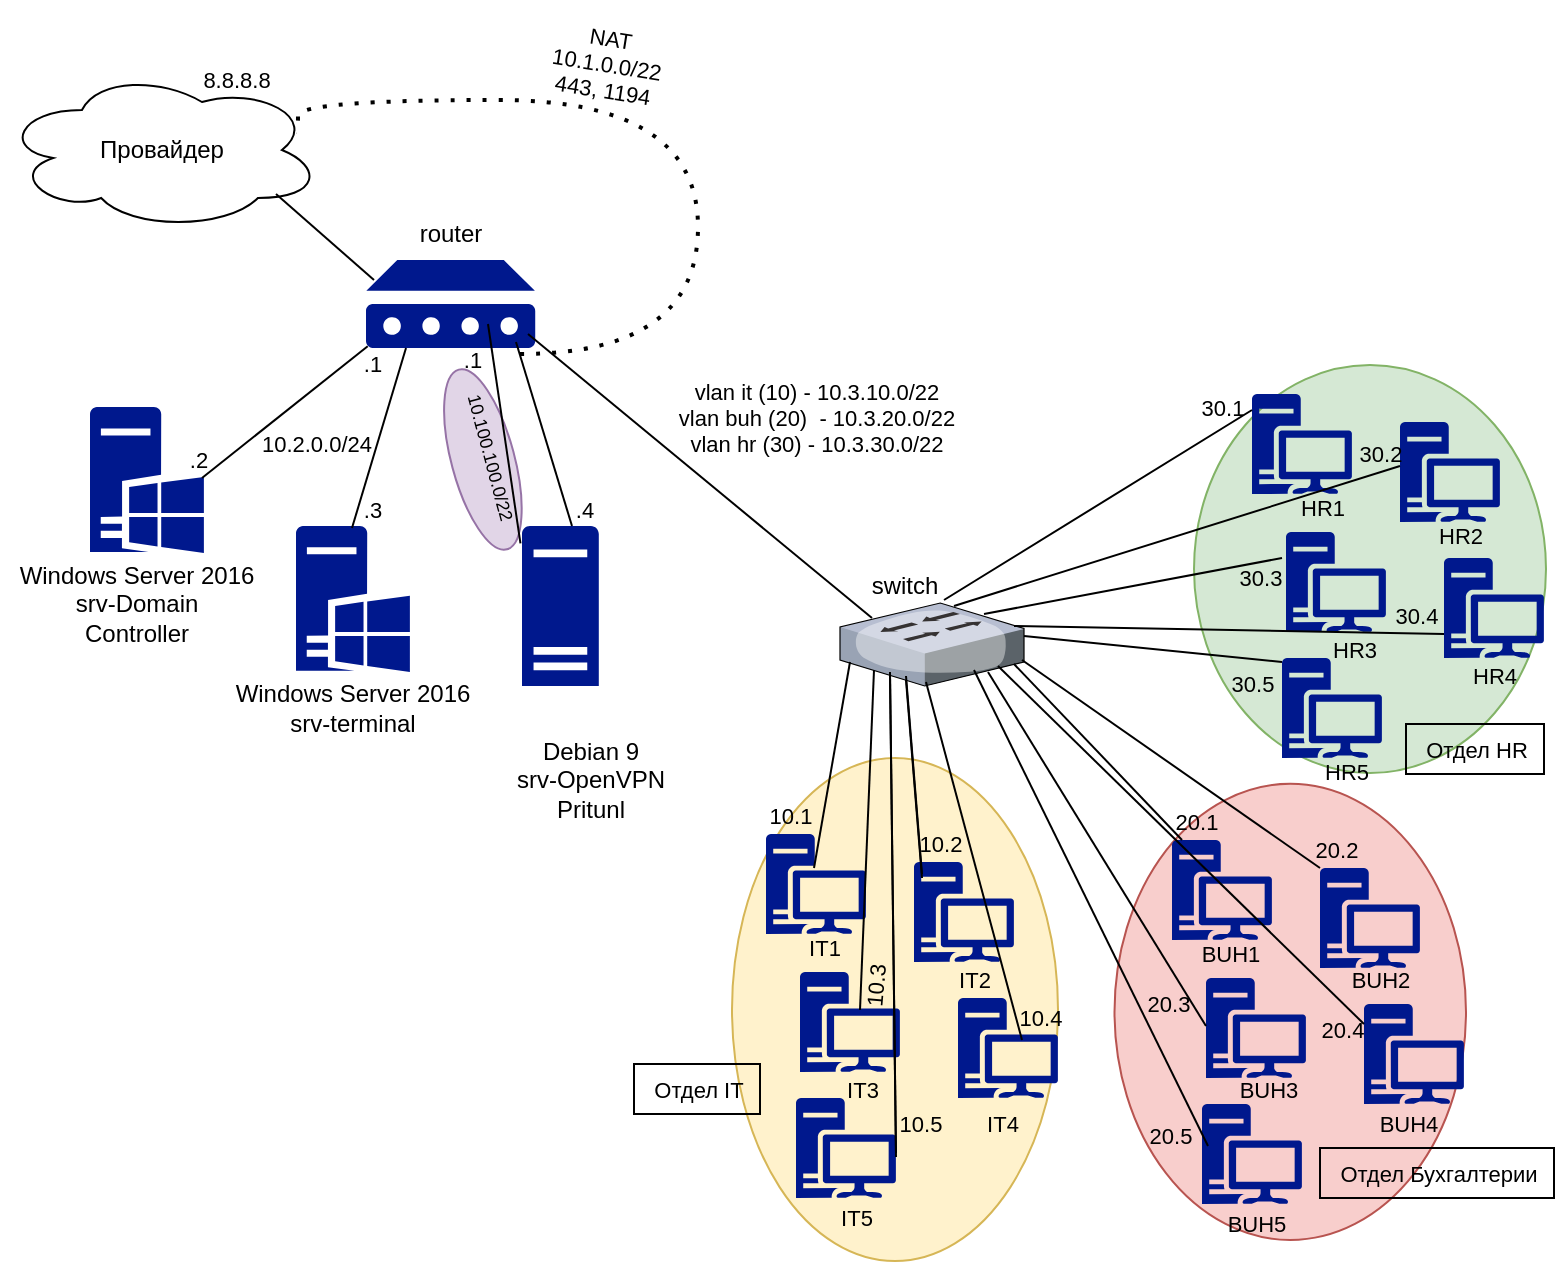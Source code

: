 <mxfile version="21.3.2" type="github">
  <diagram name="Страница 1" id="rEwbCsOrJg5nvZE1eSxs">
    <mxGraphModel dx="990" dy="1017" grid="0" gridSize="10" guides="1" tooltips="1" connect="1" arrows="1" fold="1" page="1" pageScale="1" pageWidth="4681" pageHeight="3300" math="0" shadow="0">
      <root>
        <mxCell id="0" />
        <mxCell id="1" parent="0" />
        <mxCell id="nIQTlwYZVcQ3aSd5fRFl-117" value="" style="ellipse;whiteSpace=wrap;html=1;fontFamily=Helvetica;fontSize=11;fillColor=#e1d5e7;strokeColor=#9673a6;rotation=75;" parent="1" vertex="1">
          <mxGeometry x="706.94" y="444" width="93" height="31.48" as="geometry" />
        </mxCell>
        <mxCell id="nIQTlwYZVcQ3aSd5fRFl-116" value="" style="ellipse;whiteSpace=wrap;html=1;fontFamily=Helvetica;fontSize=11;fillColor=#d5e8d4;strokeColor=#82b366;" parent="1" vertex="1">
          <mxGeometry x="1109" y="412.5" width="176" height="204" as="geometry" />
        </mxCell>
        <mxCell id="nIQTlwYZVcQ3aSd5fRFl-115" value="" style="ellipse;whiteSpace=wrap;html=1;fontFamily=Helvetica;fontSize=11;fillColor=#f8cecc;strokeColor=#b85450;" parent="1" vertex="1">
          <mxGeometry x="1069.25" y="621.88" width="175.75" height="228.12" as="geometry" />
        </mxCell>
        <mxCell id="nIQTlwYZVcQ3aSd5fRFl-114" value="" style="ellipse;whiteSpace=wrap;html=1;fontFamily=Helvetica;fontSize=11;fillColor=#fff2cc;strokeColor=#d6b656;" parent="1" vertex="1">
          <mxGeometry x="878" y="609" width="163" height="251.5" as="geometry" />
        </mxCell>
        <mxCell id="nIQTlwYZVcQ3aSd5fRFl-1" value="" style="sketch=0;aspect=fixed;pointerEvents=1;shadow=0;dashed=0;html=1;strokeColor=none;labelPosition=center;verticalLabelPosition=bottom;verticalAlign=top;align=center;fillColor=#00188D;shape=mxgraph.mscae.enterprise.windows_server;movable=0;resizable=0;rotatable=0;deletable=0;editable=0;locked=1;connectable=0;" parent="1" vertex="1">
          <mxGeometry x="557" y="433.56" width="56.94" height="73" as="geometry" />
        </mxCell>
        <mxCell id="nIQTlwYZVcQ3aSd5fRFl-2" value="" style="sketch=0;aspect=fixed;pointerEvents=1;shadow=0;dashed=0;html=1;strokeColor=none;labelPosition=center;verticalLabelPosition=bottom;verticalAlign=top;align=center;fillColor=#00188D;shape=mxgraph.mscae.enterprise.server_generic;movable=0;resizable=0;rotatable=0;deletable=0;editable=0;locked=1;connectable=0;" parent="1" vertex="1">
          <mxGeometry x="773" y="493" width="38.4" height="80" as="geometry" />
        </mxCell>
        <mxCell id="nIQTlwYZVcQ3aSd5fRFl-4" value="" style="shape=image;verticalLabelPosition=bottom;labelBackgroundColor=default;verticalAlign=top;aspect=fixed;imageAspect=0;image=https://www.debian.org/Pics/debian-logo-1024x576.png;movable=0;resizable=0;rotatable=0;deletable=0;editable=0;locked=1;connectable=0;" parent="1" vertex="1">
          <mxGeometry x="798" y="536.44" width="65" height="36.56" as="geometry" />
        </mxCell>
        <mxCell id="nIQTlwYZVcQ3aSd5fRFl-5" value="" style="sketch=0;aspect=fixed;pointerEvents=1;shadow=0;dashed=0;html=1;strokeColor=none;labelPosition=center;verticalLabelPosition=bottom;verticalAlign=top;align=center;fillColor=#00188D;shape=mxgraph.mscae.enterprise.windows_server;movable=0;resizable=0;rotatable=0;deletable=0;editable=0;locked=1;connectable=0;" parent="1" vertex="1">
          <mxGeometry x="660" y="493" width="56.94" height="73" as="geometry" />
        </mxCell>
        <mxCell id="nIQTlwYZVcQ3aSd5fRFl-6" value="Провайдер" style="ellipse;shape=cloud;whiteSpace=wrap;html=1;movable=0;resizable=0;rotatable=0;deletable=0;editable=0;locked=1;connectable=0;" parent="1" vertex="1">
          <mxGeometry x="512.97" y="265" width="160" height="80" as="geometry" />
        </mxCell>
        <mxCell id="nIQTlwYZVcQ3aSd5fRFl-9" value="" style="endArrow=none;html=1;rounded=0;movable=1;resizable=1;rotatable=1;deletable=1;editable=1;locked=0;connectable=1;" parent="1" edge="1">
          <mxGeometry width="50" height="50" relative="1" as="geometry">
            <mxPoint x="699" y="370" as="sourcePoint" />
            <mxPoint x="650" y="327" as="targetPoint" />
          </mxGeometry>
        </mxCell>
        <mxCell id="nIQTlwYZVcQ3aSd5fRFl-10" value="" style="endArrow=none;html=1;rounded=0;movable=0;resizable=0;rotatable=0;deletable=0;editable=0;locked=1;connectable=0;entryX=0.01;entryY=0.98;entryDx=0;entryDy=0;entryPerimeter=0;" parent="1" target="nIQTlwYZVcQ3aSd5fRFl-13" edge="1">
          <mxGeometry width="50" height="50" relative="1" as="geometry">
            <mxPoint x="613" y="469" as="sourcePoint" />
            <mxPoint x="677" y="401" as="targetPoint" />
          </mxGeometry>
        </mxCell>
        <mxCell id="nIQTlwYZVcQ3aSd5fRFl-13" value="" style="sketch=0;aspect=fixed;pointerEvents=1;shadow=0;dashed=0;html=1;strokeColor=none;labelPosition=center;verticalLabelPosition=bottom;verticalAlign=top;align=center;fillColor=#00188D;shape=mxgraph.mscae.enterprise.device;movable=0;resizable=0;rotatable=0;deletable=0;editable=0;locked=1;connectable=0;" parent="1" vertex="1">
          <mxGeometry x="695" y="360" width="84.62" height="44" as="geometry" />
        </mxCell>
        <mxCell id="nIQTlwYZVcQ3aSd5fRFl-14" value="" style="endArrow=none;html=1;rounded=0;movable=1;resizable=1;rotatable=1;deletable=1;editable=1;locked=0;connectable=1;" parent="1" edge="1">
          <mxGeometry width="50" height="50" relative="1" as="geometry">
            <mxPoint x="688" y="494" as="sourcePoint" />
            <mxPoint x="715" y="404" as="targetPoint" />
          </mxGeometry>
        </mxCell>
        <mxCell id="nIQTlwYZVcQ3aSd5fRFl-15" value="" style="endArrow=none;html=1;rounded=0;movable=0;resizable=0;rotatable=0;deletable=0;editable=0;locked=1;connectable=0;exitX=-0.02;exitY=0.109;exitDx=0;exitDy=0;exitPerimeter=0;" parent="1" source="nIQTlwYZVcQ3aSd5fRFl-2" edge="1">
          <mxGeometry width="50" height="50" relative="1" as="geometry">
            <mxPoint x="919" y="506" as="sourcePoint" />
            <mxPoint x="756" y="392" as="targetPoint" />
          </mxGeometry>
        </mxCell>
        <mxCell id="nIQTlwYZVcQ3aSd5fRFl-16" value="" style="shape=image;verticalLabelPosition=bottom;labelBackgroundColor=default;verticalAlign=top;aspect=fixed;imageAspect=0;image=https://pritunl.com/img/pritunl_onelogin.png;movable=0;resizable=0;rotatable=0;deletable=0;editable=0;locked=1;connectable=0;" parent="1" vertex="1">
          <mxGeometry x="773" y="573" width="78" height="30" as="geometry" />
        </mxCell>
        <mxCell id="nIQTlwYZVcQ3aSd5fRFl-18" value="" style="verticalLabelPosition=bottom;sketch=0;aspect=fixed;html=1;verticalAlign=top;strokeColor=none;align=center;outlineConnect=0;shape=mxgraph.citrix.switch;movable=0;resizable=0;rotatable=0;deletable=0;editable=0;locked=1;connectable=0;" parent="1" vertex="1">
          <mxGeometry x="932" y="531.5" width="92" height="41.5" as="geometry" />
        </mxCell>
        <mxCell id="nIQTlwYZVcQ3aSd5fRFl-19" value="" style="endArrow=none;html=1;rounded=0;" parent="1" edge="1">
          <mxGeometry width="50" height="50" relative="1" as="geometry">
            <mxPoint x="948" y="539" as="sourcePoint" />
            <mxPoint x="776" y="397" as="targetPoint" />
          </mxGeometry>
        </mxCell>
        <mxCell id="nIQTlwYZVcQ3aSd5fRFl-20" value="" style="endArrow=none;html=1;rounded=0;" parent="1" edge="1">
          <mxGeometry width="50" height="50" relative="1" as="geometry">
            <mxPoint x="798" y="493" as="sourcePoint" />
            <mxPoint x="770" y="401" as="targetPoint" />
          </mxGeometry>
        </mxCell>
        <mxCell id="nIQTlwYZVcQ3aSd5fRFl-21" value="" style="sketch=0;aspect=fixed;pointerEvents=1;shadow=0;dashed=0;html=1;strokeColor=none;labelPosition=center;verticalLabelPosition=bottom;verticalAlign=top;align=center;fillColor=#00188D;shape=mxgraph.mscae.enterprise.workstation_client;movable=0;resizable=0;rotatable=0;deletable=0;editable=0;locked=1;connectable=0;" parent="1" vertex="1">
          <mxGeometry x="895" y="647" width="50" height="50" as="geometry" />
        </mxCell>
        <mxCell id="nIQTlwYZVcQ3aSd5fRFl-22" value="" style="sketch=0;aspect=fixed;pointerEvents=1;shadow=0;dashed=0;html=1;strokeColor=none;labelPosition=center;verticalLabelPosition=bottom;verticalAlign=top;align=center;fillColor=#00188D;shape=mxgraph.mscae.enterprise.workstation_client;movable=0;resizable=0;rotatable=0;deletable=0;editable=0;locked=1;connectable=0;" parent="1" vertex="1">
          <mxGeometry x="969" y="661" width="50" height="50" as="geometry" />
        </mxCell>
        <mxCell id="nIQTlwYZVcQ3aSd5fRFl-23" value="" style="sketch=0;aspect=fixed;pointerEvents=1;shadow=0;dashed=0;html=1;strokeColor=none;labelPosition=center;verticalLabelPosition=bottom;verticalAlign=top;align=center;fillColor=#00188D;shape=mxgraph.mscae.enterprise.workstation_client;movable=0;resizable=0;rotatable=0;deletable=0;editable=0;locked=1;connectable=0;" parent="1" vertex="1">
          <mxGeometry x="912" y="716" width="50" height="50" as="geometry" />
        </mxCell>
        <mxCell id="nIQTlwYZVcQ3aSd5fRFl-24" value="" style="sketch=0;aspect=fixed;pointerEvents=1;shadow=0;dashed=0;html=1;strokeColor=none;labelPosition=center;verticalLabelPosition=bottom;verticalAlign=top;align=center;fillColor=#00188D;shape=mxgraph.mscae.enterprise.workstation_client;movable=0;resizable=0;rotatable=0;deletable=0;editable=0;locked=1;connectable=0;" parent="1" vertex="1">
          <mxGeometry x="991" y="729" width="50" height="50" as="geometry" />
        </mxCell>
        <mxCell id="nIQTlwYZVcQ3aSd5fRFl-25" value="" style="sketch=0;aspect=fixed;pointerEvents=1;shadow=0;dashed=0;html=1;strokeColor=none;labelPosition=center;verticalLabelPosition=bottom;verticalAlign=top;align=center;fillColor=#00188D;shape=mxgraph.mscae.enterprise.workstation_client;movable=0;resizable=0;rotatable=0;deletable=0;editable=0;locked=1;connectable=0;" parent="1" vertex="1">
          <mxGeometry x="910" y="779" width="50" height="50" as="geometry" />
        </mxCell>
        <mxCell id="nIQTlwYZVcQ3aSd5fRFl-26" value="" style="sketch=0;aspect=fixed;pointerEvents=1;shadow=0;dashed=0;html=1;strokeColor=none;labelPosition=center;verticalLabelPosition=bottom;verticalAlign=top;align=center;fillColor=#00188D;shape=mxgraph.mscae.enterprise.workstation_client;movable=0;resizable=0;rotatable=0;deletable=0;editable=0;locked=1;connectable=0;" parent="1" vertex="1">
          <mxGeometry x="1098" y="650" width="50" height="50" as="geometry" />
        </mxCell>
        <mxCell id="nIQTlwYZVcQ3aSd5fRFl-27" value="" style="sketch=0;aspect=fixed;pointerEvents=1;shadow=0;dashed=0;html=1;strokeColor=none;labelPosition=center;verticalLabelPosition=bottom;verticalAlign=top;align=center;fillColor=#00188D;shape=mxgraph.mscae.enterprise.workstation_client;movable=0;resizable=0;rotatable=0;deletable=0;editable=0;locked=1;connectable=0;" parent="1" vertex="1">
          <mxGeometry x="1172" y="664" width="50" height="50" as="geometry" />
        </mxCell>
        <mxCell id="nIQTlwYZVcQ3aSd5fRFl-28" value="" style="sketch=0;aspect=fixed;pointerEvents=1;shadow=0;dashed=0;html=1;strokeColor=none;labelPosition=center;verticalLabelPosition=bottom;verticalAlign=top;align=center;fillColor=#00188D;shape=mxgraph.mscae.enterprise.workstation_client;movable=0;resizable=0;rotatable=0;deletable=0;editable=0;locked=1;connectable=0;" parent="1" vertex="1">
          <mxGeometry x="1115" y="719" width="50" height="50" as="geometry" />
        </mxCell>
        <mxCell id="nIQTlwYZVcQ3aSd5fRFl-29" value="" style="sketch=0;aspect=fixed;pointerEvents=1;shadow=0;dashed=0;html=1;strokeColor=none;labelPosition=center;verticalLabelPosition=bottom;verticalAlign=top;align=center;fillColor=#00188D;shape=mxgraph.mscae.enterprise.workstation_client;movable=0;resizable=0;rotatable=0;deletable=0;editable=0;locked=1;connectable=0;" parent="1" vertex="1">
          <mxGeometry x="1194" y="732" width="50" height="50" as="geometry" />
        </mxCell>
        <mxCell id="nIQTlwYZVcQ3aSd5fRFl-30" value="" style="sketch=0;aspect=fixed;pointerEvents=1;shadow=0;dashed=0;html=1;strokeColor=none;labelPosition=center;verticalLabelPosition=bottom;verticalAlign=top;align=center;fillColor=#00188D;shape=mxgraph.mscae.enterprise.workstation_client;movable=0;resizable=0;rotatable=0;deletable=0;editable=0;locked=1;connectable=0;" parent="1" vertex="1">
          <mxGeometry x="1113" y="782" width="50" height="50" as="geometry" />
        </mxCell>
        <mxCell id="nIQTlwYZVcQ3aSd5fRFl-31" value="" style="sketch=0;aspect=fixed;pointerEvents=1;shadow=0;dashed=0;html=1;strokeColor=none;labelPosition=center;verticalLabelPosition=bottom;verticalAlign=top;align=center;fillColor=#00188D;shape=mxgraph.mscae.enterprise.workstation_client;movable=0;resizable=0;rotatable=0;deletable=0;editable=0;locked=1;connectable=0;" parent="1" vertex="1">
          <mxGeometry x="1138" y="427" width="50" height="50" as="geometry" />
        </mxCell>
        <mxCell id="nIQTlwYZVcQ3aSd5fRFl-32" value="" style="sketch=0;aspect=fixed;pointerEvents=1;shadow=0;dashed=0;html=1;strokeColor=none;labelPosition=center;verticalLabelPosition=bottom;verticalAlign=top;align=center;fillColor=#00188D;shape=mxgraph.mscae.enterprise.workstation_client;movable=0;resizable=0;rotatable=0;deletable=0;editable=0;locked=1;connectable=0;" parent="1" vertex="1">
          <mxGeometry x="1212" y="441" width="50" height="50" as="geometry" />
        </mxCell>
        <mxCell id="nIQTlwYZVcQ3aSd5fRFl-33" value="" style="sketch=0;aspect=fixed;pointerEvents=1;shadow=0;dashed=0;html=1;strokeColor=none;labelPosition=center;verticalLabelPosition=bottom;verticalAlign=top;align=center;fillColor=#00188D;shape=mxgraph.mscae.enterprise.workstation_client;movable=0;resizable=0;rotatable=0;deletable=0;editable=0;locked=1;connectable=0;" parent="1" vertex="1">
          <mxGeometry x="1155" y="496" width="50" height="50" as="geometry" />
        </mxCell>
        <mxCell id="nIQTlwYZVcQ3aSd5fRFl-34" value="" style="sketch=0;aspect=fixed;pointerEvents=1;shadow=0;dashed=0;html=1;strokeColor=none;labelPosition=center;verticalLabelPosition=bottom;verticalAlign=top;align=center;fillColor=#00188D;shape=mxgraph.mscae.enterprise.workstation_client;movable=0;resizable=0;rotatable=0;deletable=0;editable=0;locked=1;connectable=0;" parent="1" vertex="1">
          <mxGeometry x="1234" y="509" width="50" height="50" as="geometry" />
        </mxCell>
        <mxCell id="nIQTlwYZVcQ3aSd5fRFl-35" value="" style="sketch=0;aspect=fixed;pointerEvents=1;shadow=0;dashed=0;html=1;strokeColor=none;labelPosition=center;verticalLabelPosition=bottom;verticalAlign=top;align=center;fillColor=#00188D;shape=mxgraph.mscae.enterprise.workstation_client;movable=0;resizable=0;rotatable=0;deletable=0;editable=0;locked=1;connectable=0;" parent="1" vertex="1">
          <mxGeometry x="1153" y="559" width="50" height="50" as="geometry" />
        </mxCell>
        <mxCell id="nIQTlwYZVcQ3aSd5fRFl-36" value="" style="endArrow=none;html=1;rounded=0;movable=0;resizable=0;rotatable=0;deletable=0;editable=0;locked=1;connectable=0;" parent="1" edge="1">
          <mxGeometry width="50" height="50" relative="1" as="geometry">
            <mxPoint x="919" y="664" as="sourcePoint" />
            <mxPoint x="937" y="561" as="targetPoint" />
          </mxGeometry>
        </mxCell>
        <mxCell id="nIQTlwYZVcQ3aSd5fRFl-37" value="" style="endArrow=none;html=1;rounded=0;movable=0;resizable=0;rotatable=0;deletable=0;editable=0;locked=1;connectable=0;" parent="1" edge="1">
          <mxGeometry width="50" height="50" relative="1" as="geometry">
            <mxPoint x="942" y="735" as="sourcePoint" />
            <mxPoint x="949" y="565" as="targetPoint" />
          </mxGeometry>
        </mxCell>
        <mxCell id="nIQTlwYZVcQ3aSd5fRFl-38" value="" style="endArrow=none;html=1;rounded=0;" parent="1" edge="1">
          <mxGeometry width="50" height="50" relative="1" as="geometry">
            <mxPoint x="973" y="669" as="sourcePoint" />
            <mxPoint x="965" y="570" as="targetPoint" />
          </mxGeometry>
        </mxCell>
        <mxCell id="nIQTlwYZVcQ3aSd5fRFl-39" value="" style="endArrow=none;html=1;rounded=0;" parent="1" edge="1">
          <mxGeometry width="50" height="50" relative="1" as="geometry">
            <mxPoint x="960" y="808.5" as="sourcePoint" />
            <mxPoint x="957" y="568" as="targetPoint" />
          </mxGeometry>
        </mxCell>
        <mxCell id="nIQTlwYZVcQ3aSd5fRFl-40" value="" style="endArrow=none;html=1;rounded=0;movable=0;resizable=0;rotatable=0;deletable=0;editable=0;locked=1;connectable=0;" parent="1" edge="1">
          <mxGeometry width="50" height="50" relative="1" as="geometry">
            <mxPoint x="1023" y="750" as="sourcePoint" />
            <mxPoint x="975" y="571" as="targetPoint" />
          </mxGeometry>
        </mxCell>
        <mxCell id="nIQTlwYZVcQ3aSd5fRFl-41" value="" style="endArrow=none;html=1;rounded=0;movable=0;resizable=0;rotatable=0;deletable=0;editable=0;locked=1;connectable=0;" parent="1" edge="1">
          <mxGeometry width="50" height="50" relative="1" as="geometry">
            <mxPoint x="984" y="530" as="sourcePoint" />
            <mxPoint x="1138" y="435" as="targetPoint" />
          </mxGeometry>
        </mxCell>
        <mxCell id="nIQTlwYZVcQ3aSd5fRFl-42" value="" style="endArrow=none;html=1;rounded=0;movable=0;resizable=0;rotatable=0;deletable=0;editable=0;locked=1;connectable=0;" parent="1" edge="1">
          <mxGeometry width="50" height="50" relative="1" as="geometry">
            <mxPoint x="989" y="533" as="sourcePoint" />
            <mxPoint x="1212" y="463" as="targetPoint" />
          </mxGeometry>
        </mxCell>
        <mxCell id="nIQTlwYZVcQ3aSd5fRFl-43" value="" style="endArrow=none;html=1;rounded=0;movable=0;resizable=0;rotatable=0;deletable=0;editable=0;locked=1;connectable=0;" parent="1" edge="1">
          <mxGeometry width="50" height="50" relative="1" as="geometry">
            <mxPoint x="1019" y="543" as="sourcePoint" />
            <mxPoint x="1234" y="547" as="targetPoint" />
          </mxGeometry>
        </mxCell>
        <mxCell id="nIQTlwYZVcQ3aSd5fRFl-44" value="" style="endArrow=none;html=1;rounded=0;movable=0;resizable=0;rotatable=0;deletable=0;editable=0;locked=1;connectable=0;" parent="1" edge="1">
          <mxGeometry width="50" height="50" relative="1" as="geometry">
            <mxPoint x="1004" y="537" as="sourcePoint" />
            <mxPoint x="1153" y="509" as="targetPoint" />
          </mxGeometry>
        </mxCell>
        <mxCell id="nIQTlwYZVcQ3aSd5fRFl-45" value="" style="endArrow=none;html=1;rounded=0;movable=0;resizable=0;rotatable=0;deletable=0;editable=0;locked=1;connectable=0;" parent="1" edge="1">
          <mxGeometry width="50" height="50" relative="1" as="geometry">
            <mxPoint x="1024" y="548" as="sourcePoint" />
            <mxPoint x="1153" y="561" as="targetPoint" />
          </mxGeometry>
        </mxCell>
        <mxCell id="nIQTlwYZVcQ3aSd5fRFl-46" value="" style="endArrow=none;html=1;rounded=0;movable=0;resizable=0;rotatable=0;deletable=0;editable=0;locked=1;connectable=0;" parent="1" edge="1">
          <mxGeometry width="50" height="50" relative="1" as="geometry">
            <mxPoint x="1019" y="562" as="sourcePoint" />
            <mxPoint x="1103" y="650" as="targetPoint" />
          </mxGeometry>
        </mxCell>
        <mxCell id="nIQTlwYZVcQ3aSd5fRFl-47" value="" style="endArrow=none;html=1;rounded=0;movable=0;resizable=0;rotatable=0;deletable=0;editable=0;locked=1;connectable=0;" parent="1" edge="1">
          <mxGeometry width="50" height="50" relative="1" as="geometry">
            <mxPoint x="1023" y="560" as="sourcePoint" />
            <mxPoint x="1172" y="664" as="targetPoint" />
          </mxGeometry>
        </mxCell>
        <mxCell id="nIQTlwYZVcQ3aSd5fRFl-48" value="" style="endArrow=none;html=1;rounded=0;movable=0;resizable=0;rotatable=0;deletable=0;editable=0;locked=1;connectable=0;" parent="1" edge="1">
          <mxGeometry width="50" height="50" relative="1" as="geometry">
            <mxPoint x="1006" y="566" as="sourcePoint" />
            <mxPoint x="1115" y="743" as="targetPoint" />
          </mxGeometry>
        </mxCell>
        <mxCell id="nIQTlwYZVcQ3aSd5fRFl-49" value="" style="endArrow=none;html=1;rounded=0;movable=0;resizable=0;rotatable=0;deletable=0;editable=0;locked=1;connectable=0;" parent="1" edge="1">
          <mxGeometry width="50" height="50" relative="1" as="geometry">
            <mxPoint x="1116" y="803" as="sourcePoint" />
            <mxPoint x="999" y="565" as="targetPoint" />
          </mxGeometry>
        </mxCell>
        <mxCell id="nIQTlwYZVcQ3aSd5fRFl-50" value="" style="endArrow=none;html=1;rounded=0;movable=0;resizable=0;rotatable=0;deletable=0;editable=0;locked=1;connectable=0;" parent="1" edge="1">
          <mxGeometry width="50" height="50" relative="1" as="geometry">
            <mxPoint x="1011" y="563" as="sourcePoint" />
            <mxPoint x="1194" y="742" as="targetPoint" />
          </mxGeometry>
        </mxCell>
        <mxCell id="nIQTlwYZVcQ3aSd5fRFl-55" value="" style="endArrow=none;html=1;rounded=0;movable=0;resizable=0;rotatable=0;deletable=0;editable=0;locked=1;connectable=0;" parent="1" edge="1">
          <mxGeometry width="50" height="50" relative="1" as="geometry">
            <mxPoint x="973" y="667" as="sourcePoint" />
            <mxPoint x="965" y="568" as="targetPoint" />
          </mxGeometry>
        </mxCell>
        <mxCell id="nIQTlwYZVcQ3aSd5fRFl-56" value="" style="endArrow=none;html=1;rounded=0;movable=0;resizable=0;rotatable=0;deletable=0;editable=0;locked=1;connectable=0;" parent="1" edge="1">
          <mxGeometry width="50" height="50" relative="1" as="geometry">
            <mxPoint x="960" y="806.5" as="sourcePoint" />
            <mxPoint x="957" y="566" as="targetPoint" />
          </mxGeometry>
        </mxCell>
        <mxCell id="nIQTlwYZVcQ3aSd5fRFl-57" value="router" style="text;html=1;align=center;verticalAlign=middle;resizable=0;points=[];autosize=1;strokeColor=none;fillColor=none;movable=0;rotatable=0;deletable=0;editable=0;locked=1;connectable=0;" parent="1" vertex="1">
          <mxGeometry x="712.81" y="334" width="49" height="26" as="geometry" />
        </mxCell>
        <mxCell id="nIQTlwYZVcQ3aSd5fRFl-58" value="Windows Server 2016&lt;br&gt;srv-Domain&lt;br&gt;Controller" style="text;html=1;align=center;verticalAlign=middle;resizable=0;points=[];autosize=1;strokeColor=none;fillColor=none;" parent="1" vertex="1">
          <mxGeometry x="512.97" y="504" width="135" height="55" as="geometry" />
        </mxCell>
        <mxCell id="nIQTlwYZVcQ3aSd5fRFl-60" value="Windows Server 2016&lt;br&gt;srv-terminal" style="text;html=1;align=center;verticalAlign=middle;resizable=0;points=[];autosize=1;strokeColor=none;fillColor=none;" parent="1" vertex="1">
          <mxGeometry x="620.97" y="563.5" width="135" height="41" as="geometry" />
        </mxCell>
        <mxCell id="nIQTlwYZVcQ3aSd5fRFl-61" value="Debian 9&lt;br&gt;srv-OpenVPN&lt;br&gt;Pritunl" style="text;html=1;align=center;verticalAlign=middle;resizable=0;points=[];autosize=1;strokeColor=none;fillColor=none;" parent="1" vertex="1">
          <mxGeometry x="761" y="592" width="92" height="55" as="geometry" />
        </mxCell>
        <mxCell id="nIQTlwYZVcQ3aSd5fRFl-62" value="switch" style="text;html=1;align=center;verticalAlign=middle;resizable=0;points=[];autosize=1;strokeColor=none;fillColor=none;movable=0;rotatable=0;deletable=0;editable=0;locked=1;connectable=0;" parent="1" vertex="1">
          <mxGeometry x="938" y="510.44" width="51" height="26" as="geometry" />
        </mxCell>
        <mxCell id="nIQTlwYZVcQ3aSd5fRFl-66" value="10.2.0.0/24" style="text;html=1;align=center;verticalAlign=middle;resizable=0;points=[];autosize=1;strokeColor=none;fillColor=none;fontSize=11;fontFamily=Helvetica;fontColor=default;" parent="1" vertex="1">
          <mxGeometry x="633" y="439.5" width="73" height="25" as="geometry" />
        </mxCell>
        <mxCell id="nIQTlwYZVcQ3aSd5fRFl-68" value=".2" style="text;html=1;align=center;verticalAlign=middle;resizable=0;points=[];autosize=1;strokeColor=none;fillColor=none;fontSize=11;fontFamily=Helvetica;fontColor=default;" parent="1" vertex="1">
          <mxGeometry x="597" y="447.06" width="27" height="25" as="geometry" />
        </mxCell>
        <mxCell id="nIQTlwYZVcQ3aSd5fRFl-69" value=".1" style="text;html=1;align=center;verticalAlign=middle;resizable=0;points=[];autosize=1;strokeColor=none;fillColor=none;fontSize=11;fontFamily=Helvetica;fontColor=default;" parent="1" vertex="1">
          <mxGeometry x="684" y="399" width="27" height="25" as="geometry" />
        </mxCell>
        <mxCell id="nIQTlwYZVcQ3aSd5fRFl-71" value="&lt;font style=&quot;font-size: 9px;&quot;&gt;10.100.100.0/22&lt;/font&gt;" style="text;html=1;align=center;verticalAlign=middle;resizable=0;points=[];autosize=1;strokeColor=none;fillColor=none;fontSize=11;fontFamily=Helvetica;fontColor=default;rotation=75;movable=0;rotatable=0;deletable=0;editable=0;locked=1;connectable=0;" parent="1" vertex="1">
          <mxGeometry x="716.94" y="446" width="83" height="25" as="geometry" />
        </mxCell>
        <mxCell id="nIQTlwYZVcQ3aSd5fRFl-73" value="8.8.8.8" style="text;html=1;align=center;verticalAlign=middle;resizable=0;points=[];autosize=1;strokeColor=none;fillColor=none;fontSize=11;fontFamily=Helvetica;fontColor=default;" parent="1" vertex="1">
          <mxGeometry x="604" y="257" width="52" height="25" as="geometry" />
        </mxCell>
        <mxCell id="nIQTlwYZVcQ3aSd5fRFl-74" value=".1" style="text;html=1;align=center;verticalAlign=middle;resizable=0;points=[];autosize=1;strokeColor=none;fillColor=none;fontSize=11;fontFamily=Helvetica;fontColor=default;" parent="1" vertex="1">
          <mxGeometry x="734" y="397" width="27" height="25" as="geometry" />
        </mxCell>
        <mxCell id="nIQTlwYZVcQ3aSd5fRFl-75" value="NAT&lt;br&gt;10.1.0.0/22&lt;br&gt;443, 1194" style="text;html=1;align=center;verticalAlign=middle;resizable=0;points=[];autosize=1;strokeColor=none;fillColor=none;fontSize=11;fontFamily=Helvetica;fontColor=default;rotation=9;" parent="1" vertex="1">
          <mxGeometry x="778" y="236" width="73" height="52" as="geometry" />
        </mxCell>
        <mxCell id="nIQTlwYZVcQ3aSd5fRFl-76" value="IT1" style="text;html=1;align=center;verticalAlign=middle;resizable=0;points=[];autosize=1;strokeColor=none;fillColor=none;fontSize=11;fontFamily=Helvetica;fontColor=default;" parent="1" vertex="1">
          <mxGeometry x="907" y="691" width="34" height="25" as="geometry" />
        </mxCell>
        <mxCell id="nIQTlwYZVcQ3aSd5fRFl-77" value="IT5" style="text;html=1;align=center;verticalAlign=middle;resizable=0;points=[];autosize=1;strokeColor=none;fillColor=none;fontSize=11;fontFamily=Helvetica;fontColor=default;shadow=0;" parent="1" vertex="1">
          <mxGeometry x="923" y="826" width="34" height="25" as="geometry" />
        </mxCell>
        <mxCell id="nIQTlwYZVcQ3aSd5fRFl-78" value="IT3" style="text;html=1;align=center;verticalAlign=middle;resizable=0;points=[];autosize=1;strokeColor=none;fillColor=none;fontSize=11;fontFamily=Helvetica;fontColor=default;" parent="1" vertex="1">
          <mxGeometry x="926" y="762" width="34" height="25" as="geometry" />
        </mxCell>
        <mxCell id="nIQTlwYZVcQ3aSd5fRFl-79" value="IT2" style="text;html=1;align=center;verticalAlign=middle;resizable=0;points=[];autosize=1;strokeColor=none;fillColor=none;fontSize=11;fontFamily=Helvetica;fontColor=default;" parent="1" vertex="1">
          <mxGeometry x="982" y="707" width="34" height="25" as="geometry" />
        </mxCell>
        <mxCell id="nIQTlwYZVcQ3aSd5fRFl-80" value="IT4" style="text;html=1;align=center;verticalAlign=middle;resizable=0;points=[];autosize=1;strokeColor=none;fillColor=none;fontSize=11;fontFamily=Helvetica;fontColor=default;" parent="1" vertex="1">
          <mxGeometry x="996" y="779" width="34" height="25" as="geometry" />
        </mxCell>
        <mxCell id="nIQTlwYZVcQ3aSd5fRFl-81" value="BUH2" style="text;html=1;align=center;verticalAlign=middle;resizable=0;points=[];autosize=1;strokeColor=none;fillColor=none;fontSize=11;fontFamily=Helvetica;fontColor=default;" parent="1" vertex="1">
          <mxGeometry x="1178" y="707" width="47" height="25" as="geometry" />
        </mxCell>
        <mxCell id="nIQTlwYZVcQ3aSd5fRFl-82" value="BUH1" style="text;html=1;align=center;verticalAlign=middle;resizable=0;points=[];autosize=1;strokeColor=none;fillColor=none;fontSize=11;fontFamily=Helvetica;fontColor=default;" parent="1" vertex="1">
          <mxGeometry x="1103" y="694" width="47" height="25" as="geometry" />
        </mxCell>
        <mxCell id="nIQTlwYZVcQ3aSd5fRFl-83" value="BUH4" style="text;html=1;align=center;verticalAlign=middle;resizable=0;points=[];autosize=1;strokeColor=none;fillColor=none;fontSize=11;fontFamily=Helvetica;fontColor=default;" parent="1" vertex="1">
          <mxGeometry x="1192" y="779" width="47" height="25" as="geometry" />
        </mxCell>
        <mxCell id="nIQTlwYZVcQ3aSd5fRFl-84" value="BUH3" style="text;html=1;align=center;verticalAlign=middle;resizable=0;points=[];autosize=1;strokeColor=none;fillColor=none;fontSize=11;fontFamily=Helvetica;fontColor=default;" parent="1" vertex="1">
          <mxGeometry x="1122" y="762" width="47" height="25" as="geometry" />
        </mxCell>
        <mxCell id="nIQTlwYZVcQ3aSd5fRFl-85" value="BUH5" style="text;html=1;align=center;verticalAlign=middle;resizable=0;points=[];autosize=1;strokeColor=none;fillColor=none;fontSize=11;fontFamily=Helvetica;fontColor=default;" parent="1" vertex="1">
          <mxGeometry x="1116.5" y="829" width="47" height="25" as="geometry" />
        </mxCell>
        <mxCell id="nIQTlwYZVcQ3aSd5fRFl-86" value="HR5" style="text;html=1;align=center;verticalAlign=middle;resizable=0;points=[];autosize=1;strokeColor=none;fillColor=none;fontSize=11;fontFamily=Helvetica;fontColor=default;" parent="1" vertex="1">
          <mxGeometry x="1165" y="603" width="40" height="25" as="geometry" />
        </mxCell>
        <mxCell id="nIQTlwYZVcQ3aSd5fRFl-87" value="HR1&lt;br&gt;" style="text;html=1;align=center;verticalAlign=middle;resizable=0;points=[];autosize=1;strokeColor=none;fillColor=none;fontSize=11;fontFamily=Helvetica;fontColor=default;" parent="1" vertex="1">
          <mxGeometry x="1153" y="471" width="40" height="25" as="geometry" />
        </mxCell>
        <mxCell id="nIQTlwYZVcQ3aSd5fRFl-88" value="HR4" style="text;html=1;align=center;verticalAlign=middle;resizable=0;points=[];autosize=1;strokeColor=none;fillColor=none;fontSize=11;fontFamily=Helvetica;fontColor=default;" parent="1" vertex="1">
          <mxGeometry x="1239" y="555" width="40" height="25" as="geometry" />
        </mxCell>
        <mxCell id="nIQTlwYZVcQ3aSd5fRFl-89" value="HR3" style="text;html=1;align=center;verticalAlign=middle;resizable=0;points=[];autosize=1;strokeColor=none;fillColor=none;fontSize=11;fontFamily=Helvetica;fontColor=default;" parent="1" vertex="1">
          <mxGeometry x="1169" y="542.22" width="40" height="25" as="geometry" />
        </mxCell>
        <mxCell id="nIQTlwYZVcQ3aSd5fRFl-90" value="HR2" style="text;html=1;align=center;verticalAlign=middle;resizable=0;points=[];autosize=1;strokeColor=none;fillColor=none;fontSize=11;fontFamily=Helvetica;fontColor=default;" parent="1" vertex="1">
          <mxGeometry x="1222" y="485.44" width="40" height="25" as="geometry" />
        </mxCell>
        <mxCell id="nIQTlwYZVcQ3aSd5fRFl-91" value="vlan it (10) - 10.3.10.0/22&lt;br&gt;vlan buh (20)&amp;nbsp; - 10.3.20.0/22&lt;br&gt;vlan hr (30) - 10.3.30.0/22" style="text;html=1;align=center;verticalAlign=middle;resizable=0;points=[];autosize=1;strokeColor=none;fillColor=none;fontSize=11;fontFamily=Helvetica;fontColor=default;" parent="1" vertex="1">
          <mxGeometry x="842" y="412.5" width="156" height="52" as="geometry" />
        </mxCell>
        <mxCell id="nIQTlwYZVcQ3aSd5fRFl-92" value="10.1" style="text;html=1;align=center;verticalAlign=middle;resizable=0;points=[];autosize=1;strokeColor=none;fillColor=none;fontSize=11;fontFamily=Helvetica;rotation=0;fontStyle=0" parent="1" vertex="1">
          <mxGeometry x="887" y="625" width="39" height="25" as="geometry" />
        </mxCell>
        <mxCell id="nIQTlwYZVcQ3aSd5fRFl-93" value="10.2" style="text;html=1;align=center;verticalAlign=middle;resizable=0;points=[];autosize=1;strokeColor=none;fillColor=none;fontSize=11;fontFamily=Helvetica;fontColor=default;rotation=0;" parent="1" vertex="1">
          <mxGeometry x="962" y="639" width="39" height="25" as="geometry" />
        </mxCell>
        <mxCell id="nIQTlwYZVcQ3aSd5fRFl-94" value="10.3" style="text;html=1;align=center;verticalAlign=middle;resizable=0;points=[];autosize=1;strokeColor=none;fillColor=none;fontSize=11;fontFamily=Helvetica;fontColor=default;rotation=-85;" parent="1" vertex="1">
          <mxGeometry x="930" y="711" width="39" height="25" as="geometry" />
        </mxCell>
        <mxCell id="nIQTlwYZVcQ3aSd5fRFl-95" value="10.4" style="text;html=1;align=center;verticalAlign=middle;resizable=0;points=[];autosize=1;strokeColor=none;fillColor=none;fontSize=11;fontFamily=Helvetica;fontColor=default;rotation=0;" parent="1" vertex="1">
          <mxGeometry x="1012" y="726" width="39" height="25" as="geometry" />
        </mxCell>
        <mxCell id="nIQTlwYZVcQ3aSd5fRFl-96" value="10.5" style="text;html=1;align=center;verticalAlign=middle;resizable=0;points=[];autosize=1;strokeColor=none;fillColor=none;fontSize=11;fontFamily=Helvetica;fontColor=default;rotation=0;" parent="1" vertex="1">
          <mxGeometry x="952" y="779" width="39" height="25" as="geometry" />
        </mxCell>
        <mxCell id="nIQTlwYZVcQ3aSd5fRFl-97" value="20.1" style="text;html=1;align=center;verticalAlign=middle;resizable=0;points=[];autosize=1;strokeColor=none;fillColor=none;fontSize=11;fontFamily=Helvetica;fontColor=default;" parent="1" vertex="1">
          <mxGeometry x="1090" y="628" width="39" height="25" as="geometry" />
        </mxCell>
        <mxCell id="nIQTlwYZVcQ3aSd5fRFl-98" value="20.2" style="text;html=1;align=center;verticalAlign=middle;resizable=0;points=[];autosize=1;strokeColor=none;fillColor=none;fontSize=11;fontFamily=Helvetica;fontColor=default;" parent="1" vertex="1">
          <mxGeometry x="1160.5" y="642" width="39" height="25" as="geometry" />
        </mxCell>
        <mxCell id="nIQTlwYZVcQ3aSd5fRFl-99" value="20.3" style="text;html=1;align=center;verticalAlign=middle;resizable=0;points=[];autosize=1;strokeColor=none;fillColor=none;fontSize=11;fontFamily=Helvetica;fontColor=default;" parent="1" vertex="1">
          <mxGeometry x="1076" y="719" width="39" height="25" as="geometry" />
        </mxCell>
        <mxCell id="nIQTlwYZVcQ3aSd5fRFl-100" value="20.4" style="text;html=1;align=center;verticalAlign=middle;resizable=0;points=[];autosize=1;strokeColor=none;fillColor=none;fontSize=11;fontFamily=Helvetica;fontColor=default;" parent="1" vertex="1">
          <mxGeometry x="1163" y="732" width="39" height="25" as="geometry" />
        </mxCell>
        <mxCell id="nIQTlwYZVcQ3aSd5fRFl-101" value="20.5" style="text;html=1;align=center;verticalAlign=middle;resizable=0;points=[];autosize=1;strokeColor=none;fillColor=none;fontSize=11;fontFamily=Helvetica;fontColor=default;" parent="1" vertex="1">
          <mxGeometry x="1077.5" y="785" width="39" height="25" as="geometry" />
        </mxCell>
        <mxCell id="nIQTlwYZVcQ3aSd5fRFl-102" value="30.1" style="text;html=1;align=center;verticalAlign=middle;resizable=0;points=[];autosize=1;strokeColor=none;fillColor=none;fontSize=11;fontFamily=Helvetica;fontColor=default;" parent="1" vertex="1">
          <mxGeometry x="1103.5" y="421" width="39" height="25" as="geometry" />
        </mxCell>
        <mxCell id="nIQTlwYZVcQ3aSd5fRFl-103" value="30.2" style="text;html=1;align=center;verticalAlign=middle;resizable=0;points=[];autosize=1;strokeColor=none;fillColor=none;fontSize=11;fontFamily=Helvetica;fontColor=default;" parent="1" vertex="1">
          <mxGeometry x="1182" y="444" width="39" height="25" as="geometry" />
        </mxCell>
        <mxCell id="nIQTlwYZVcQ3aSd5fRFl-104" value="30.3" style="text;html=1;align=center;verticalAlign=middle;resizable=0;points=[];autosize=1;strokeColor=none;fillColor=none;fontSize=11;fontFamily=Helvetica;fontColor=default;" parent="1" vertex="1">
          <mxGeometry x="1122" y="506.5" width="39" height="25" as="geometry" />
        </mxCell>
        <mxCell id="nIQTlwYZVcQ3aSd5fRFl-105" value="30.4" style="text;html=1;align=center;verticalAlign=middle;resizable=0;points=[];autosize=1;strokeColor=none;fillColor=none;fontSize=11;fontFamily=Helvetica;fontColor=default;" parent="1" vertex="1">
          <mxGeometry x="1200" y="525" width="39" height="25" as="geometry" />
        </mxCell>
        <mxCell id="nIQTlwYZVcQ3aSd5fRFl-106" value="30.5" style="text;html=1;align=center;verticalAlign=middle;resizable=0;points=[];autosize=1;strokeColor=none;fillColor=none;fontSize=11;fontFamily=Helvetica;fontColor=default;" parent="1" vertex="1">
          <mxGeometry x="1118.5" y="559" width="39" height="25" as="geometry" />
        </mxCell>
        <mxCell id="nIQTlwYZVcQ3aSd5fRFl-107" value="Отдел IT" style="text;html=1;align=center;verticalAlign=middle;resizable=0;points=[];autosize=1;strokeColor=default;fillColor=none;fontSize=11;fontFamily=Helvetica;fontColor=default;" parent="1" vertex="1">
          <mxGeometry x="829" y="762" width="63" height="25" as="geometry" />
        </mxCell>
        <mxCell id="nIQTlwYZVcQ3aSd5fRFl-108" value="Отдел Бухгалтерии" style="text;html=1;align=center;verticalAlign=middle;resizable=0;points=[];autosize=1;strokeColor=default;fillColor=none;fontSize=11;fontFamily=Helvetica;fontColor=default;" parent="1" vertex="1">
          <mxGeometry x="1172" y="804" width="117" height="25" as="geometry" />
        </mxCell>
        <mxCell id="nIQTlwYZVcQ3aSd5fRFl-109" value="Отдел HR" style="text;html=1;align=center;verticalAlign=middle;resizable=0;points=[];autosize=1;strokeColor=default;fillColor=none;fontSize=11;fontFamily=Helvetica;fontColor=default;" parent="1" vertex="1">
          <mxGeometry x="1215" y="592" width="69" height="25" as="geometry" />
        </mxCell>
        <mxCell id="nIQTlwYZVcQ3aSd5fRFl-110" value=".3" style="text;html=1;align=center;verticalAlign=middle;resizable=0;points=[];autosize=1;strokeColor=none;fillColor=none;fontSize=11;fontFamily=Helvetica;fontColor=default;" parent="1" vertex="1">
          <mxGeometry x="684" y="472.06" width="27" height="25" as="geometry" />
        </mxCell>
        <mxCell id="nIQTlwYZVcQ3aSd5fRFl-112" value="" style="endArrow=none;dashed=1;html=1;dashPattern=1 3;strokeWidth=2;rounded=0;labelBackgroundColor=default;strokeColor=default;fontFamily=Helvetica;fontSize=11;fontColor=default;shape=connector;edgeStyle=orthogonalEdgeStyle;curved=1;" parent="1" edge="1">
          <mxGeometry width="50" height="50" relative="1" as="geometry">
            <mxPoint x="772" y="407" as="sourcePoint" />
            <mxPoint x="660" y="296" as="targetPoint" />
            <Array as="points">
              <mxPoint x="861" y="407" />
              <mxPoint x="861" y="280" />
              <mxPoint x="661" y="280" />
              <mxPoint x="661" y="296" />
            </Array>
          </mxGeometry>
        </mxCell>
        <mxCell id="nIQTlwYZVcQ3aSd5fRFl-113" value=".4" style="text;html=1;align=center;verticalAlign=middle;resizable=0;points=[];autosize=1;strokeColor=none;fillColor=none;fontSize=11;fontFamily=Helvetica;fontColor=default;" parent="1" vertex="1">
          <mxGeometry x="790" y="472.06" width="27" height="25" as="geometry" />
        </mxCell>
      </root>
    </mxGraphModel>
  </diagram>
</mxfile>
